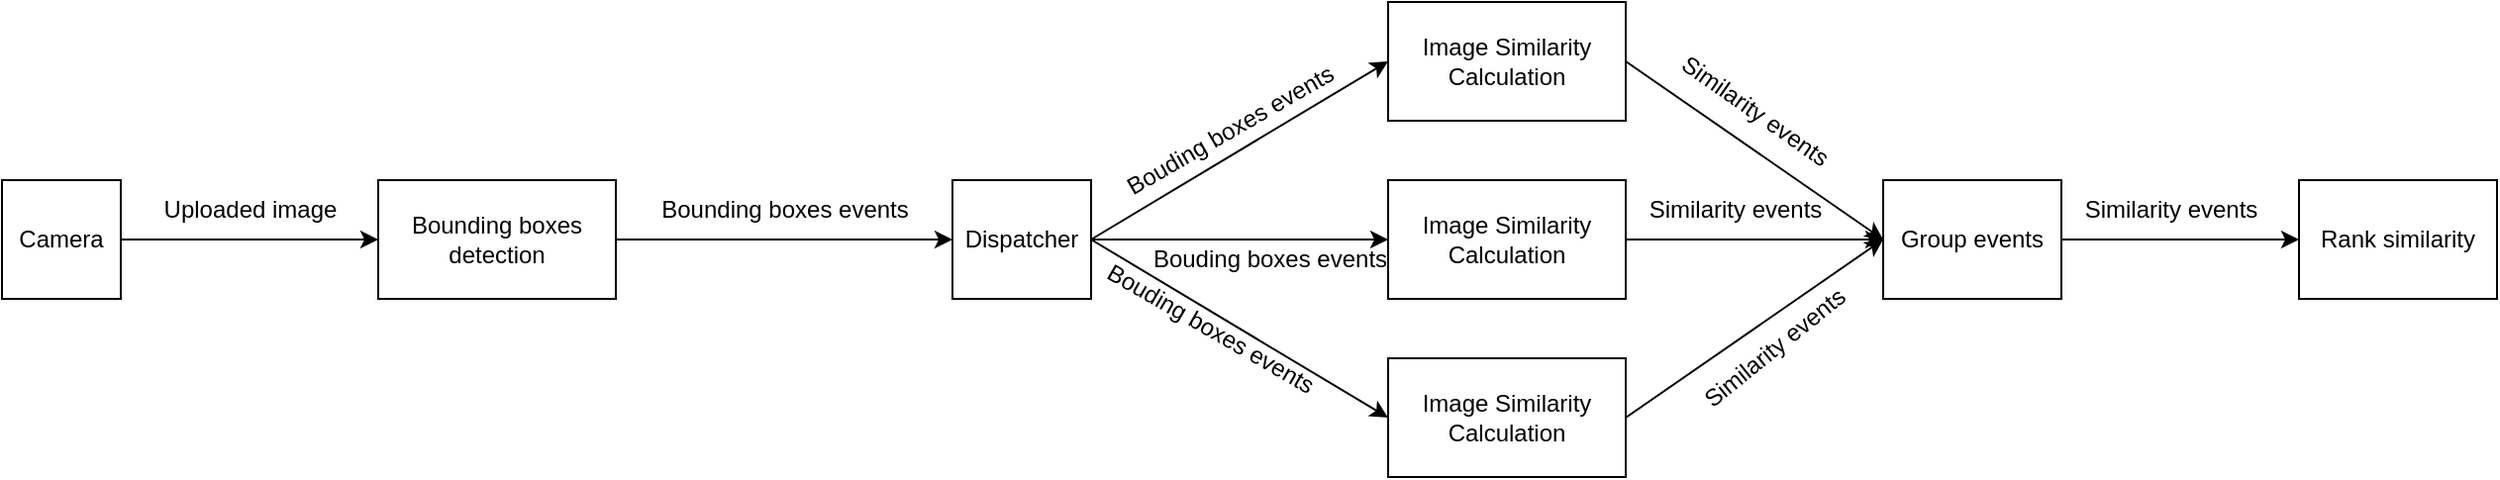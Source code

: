 <mxfile version="20.7.4" type="device"><diagram id="-tXnwsKfg29sS3W-IzMO" name="Page-1"><mxGraphModel dx="1036" dy="614" grid="1" gridSize="10" guides="1" tooltips="1" connect="1" arrows="1" fold="1" page="1" pageScale="1" pageWidth="850" pageHeight="1100" math="0" shadow="0"><root><mxCell id="0"/><mxCell id="1" parent="0"/><mxCell id="6Lo6Xgpvg67c35Zn6dGY-1" value="Camera" style="rounded=0;whiteSpace=wrap;html=1;" vertex="1" parent="1"><mxGeometry x="170" y="200" width="60" height="60" as="geometry"/></mxCell><mxCell id="6Lo6Xgpvg67c35Zn6dGY-6" style="edgeStyle=orthogonalEdgeStyle;rounded=0;orthogonalLoop=1;jettySize=auto;html=1;exitX=1;exitY=0.5;exitDx=0;exitDy=0;entryX=0;entryY=0.5;entryDx=0;entryDy=0;" edge="1" parent="1" source="6Lo6Xgpvg67c35Zn6dGY-2" target="6Lo6Xgpvg67c35Zn6dGY-5"><mxGeometry relative="1" as="geometry"/></mxCell><mxCell id="6Lo6Xgpvg67c35Zn6dGY-2" value="Bounding boxes detection" style="rounded=0;whiteSpace=wrap;html=1;" vertex="1" parent="1"><mxGeometry x="360" y="200" width="120" height="60" as="geometry"/></mxCell><mxCell id="6Lo6Xgpvg67c35Zn6dGY-3" value="" style="endArrow=classic;html=1;rounded=0;exitX=1;exitY=0.5;exitDx=0;exitDy=0;entryX=0;entryY=0.5;entryDx=0;entryDy=0;" edge="1" parent="1" source="6Lo6Xgpvg67c35Zn6dGY-1" target="6Lo6Xgpvg67c35Zn6dGY-2"><mxGeometry width="50" height="50" relative="1" as="geometry"><mxPoint x="200" y="340" as="sourcePoint"/><mxPoint x="250" y="290" as="targetPoint"/></mxGeometry></mxCell><mxCell id="6Lo6Xgpvg67c35Zn6dGY-4" value="Uploaded image" style="text;html=1;align=center;verticalAlign=middle;resizable=0;points=[];autosize=1;strokeColor=none;fillColor=none;" vertex="1" parent="1"><mxGeometry x="240" y="200" width="110" height="30" as="geometry"/></mxCell><mxCell id="6Lo6Xgpvg67c35Zn6dGY-11" style="rounded=0;orthogonalLoop=1;jettySize=auto;html=1;exitX=1;exitY=0.5;exitDx=0;exitDy=0;entryX=0;entryY=0.5;entryDx=0;entryDy=0;" edge="1" parent="1" source="6Lo6Xgpvg67c35Zn6dGY-5" target="6Lo6Xgpvg67c35Zn6dGY-8"><mxGeometry relative="1" as="geometry"/></mxCell><mxCell id="6Lo6Xgpvg67c35Zn6dGY-5" value="Dispatcher" style="rounded=0;whiteSpace=wrap;html=1;" vertex="1" parent="1"><mxGeometry x="650" y="200" width="70" height="60" as="geometry"/></mxCell><mxCell id="6Lo6Xgpvg67c35Zn6dGY-7" value="Bounding boxes events" style="text;html=1;align=center;verticalAlign=middle;resizable=0;points=[];autosize=1;strokeColor=none;fillColor=none;" vertex="1" parent="1"><mxGeometry x="490" y="200" width="150" height="30" as="geometry"/></mxCell><mxCell id="6Lo6Xgpvg67c35Zn6dGY-20" style="edgeStyle=none;rounded=0;orthogonalLoop=1;jettySize=auto;html=1;exitX=1;exitY=0.5;exitDx=0;exitDy=0;entryX=0;entryY=0.5;entryDx=0;entryDy=0;" edge="1" parent="1" source="6Lo6Xgpvg67c35Zn6dGY-8" target="6Lo6Xgpvg67c35Zn6dGY-17"><mxGeometry relative="1" as="geometry"/></mxCell><mxCell id="6Lo6Xgpvg67c35Zn6dGY-8" value="Image Similarity Calculation" style="rounded=0;whiteSpace=wrap;html=1;" vertex="1" parent="1"><mxGeometry x="870" y="110" width="120" height="60" as="geometry"/></mxCell><mxCell id="6Lo6Xgpvg67c35Zn6dGY-18" style="edgeStyle=none;rounded=0;orthogonalLoop=1;jettySize=auto;html=1;exitX=1;exitY=0.5;exitDx=0;exitDy=0;entryX=0;entryY=0.5;entryDx=0;entryDy=0;" edge="1" parent="1" source="6Lo6Xgpvg67c35Zn6dGY-9" target="6Lo6Xgpvg67c35Zn6dGY-17"><mxGeometry relative="1" as="geometry"/></mxCell><mxCell id="6Lo6Xgpvg67c35Zn6dGY-9" value="Image Similarity Calculation" style="rounded=0;whiteSpace=wrap;html=1;" vertex="1" parent="1"><mxGeometry x="870" y="200" width="120" height="60" as="geometry"/></mxCell><mxCell id="6Lo6Xgpvg67c35Zn6dGY-21" style="edgeStyle=none;rounded=0;orthogonalLoop=1;jettySize=auto;html=1;exitX=1;exitY=0.5;exitDx=0;exitDy=0;entryX=0;entryY=0.5;entryDx=0;entryDy=0;" edge="1" parent="1" source="6Lo6Xgpvg67c35Zn6dGY-10" target="6Lo6Xgpvg67c35Zn6dGY-17"><mxGeometry relative="1" as="geometry"/></mxCell><mxCell id="6Lo6Xgpvg67c35Zn6dGY-10" value="Image Similarity Calculation" style="rounded=0;whiteSpace=wrap;html=1;" vertex="1" parent="1"><mxGeometry x="870" y="290" width="120" height="60" as="geometry"/></mxCell><mxCell id="6Lo6Xgpvg67c35Zn6dGY-12" style="rounded=0;orthogonalLoop=1;jettySize=auto;html=1;exitX=1;exitY=0.5;exitDx=0;exitDy=0;entryX=0;entryY=0.5;entryDx=0;entryDy=0;" edge="1" parent="1" source="6Lo6Xgpvg67c35Zn6dGY-5" target="6Lo6Xgpvg67c35Zn6dGY-9"><mxGeometry relative="1" as="geometry"><mxPoint x="730" y="240" as="sourcePoint"/><mxPoint x="840" y="150" as="targetPoint"/></mxGeometry></mxCell><mxCell id="6Lo6Xgpvg67c35Zn6dGY-13" style="rounded=0;orthogonalLoop=1;jettySize=auto;html=1;exitX=1;exitY=0.5;exitDx=0;exitDy=0;entryX=0;entryY=0.5;entryDx=0;entryDy=0;" edge="1" parent="1" source="6Lo6Xgpvg67c35Zn6dGY-5" target="6Lo6Xgpvg67c35Zn6dGY-10"><mxGeometry relative="1" as="geometry"><mxPoint x="730" y="240" as="sourcePoint"/><mxPoint x="840" y="240" as="targetPoint"/></mxGeometry></mxCell><mxCell id="6Lo6Xgpvg67c35Zn6dGY-14" value="Bouding boxes events" style="text;html=1;align=center;verticalAlign=middle;resizable=0;points=[];autosize=1;strokeColor=none;fillColor=none;rotation=-30;" vertex="1" parent="1"><mxGeometry x="720" y="160" width="140" height="30" as="geometry"/></mxCell><mxCell id="6Lo6Xgpvg67c35Zn6dGY-15" value="Bouding boxes events" style="text;html=1;align=center;verticalAlign=middle;resizable=0;points=[];autosize=1;strokeColor=none;fillColor=none;rotation=0;" vertex="1" parent="1"><mxGeometry x="740" y="225" width="140" height="30" as="geometry"/></mxCell><mxCell id="6Lo6Xgpvg67c35Zn6dGY-16" value="Bouding boxes events" style="text;html=1;align=center;verticalAlign=middle;resizable=0;points=[];autosize=1;strokeColor=none;fillColor=none;rotation=30;" vertex="1" parent="1"><mxGeometry x="710" y="260" width="140" height="30" as="geometry"/></mxCell><mxCell id="6Lo6Xgpvg67c35Zn6dGY-25" style="edgeStyle=none;rounded=0;orthogonalLoop=1;jettySize=auto;html=1;exitX=1;exitY=0.5;exitDx=0;exitDy=0;entryX=0;entryY=0.5;entryDx=0;entryDy=0;" edge="1" parent="1" source="6Lo6Xgpvg67c35Zn6dGY-17" target="6Lo6Xgpvg67c35Zn6dGY-24"><mxGeometry relative="1" as="geometry"/></mxCell><mxCell id="6Lo6Xgpvg67c35Zn6dGY-17" value="Group events" style="rounded=0;whiteSpace=wrap;html=1;" vertex="1" parent="1"><mxGeometry x="1120" y="200" width="90" height="60" as="geometry"/></mxCell><mxCell id="6Lo6Xgpvg67c35Zn6dGY-19" value="Similarity events" style="text;html=1;align=center;verticalAlign=middle;resizable=0;points=[];autosize=1;strokeColor=none;fillColor=none;" vertex="1" parent="1"><mxGeometry x="990" y="200" width="110" height="30" as="geometry"/></mxCell><mxCell id="6Lo6Xgpvg67c35Zn6dGY-22" value="Similarity events" style="text;html=1;align=center;verticalAlign=middle;resizable=0;points=[];autosize=1;strokeColor=none;fillColor=none;rotation=35;" vertex="1" parent="1"><mxGeometry x="1000" y="150" width="110" height="30" as="geometry"/></mxCell><mxCell id="6Lo6Xgpvg67c35Zn6dGY-23" value="Similarity events" style="text;html=1;align=center;verticalAlign=middle;resizable=0;points=[];autosize=1;strokeColor=none;fillColor=none;rotation=-39;" vertex="1" parent="1"><mxGeometry x="1010" y="270" width="110" height="30" as="geometry"/></mxCell><mxCell id="6Lo6Xgpvg67c35Zn6dGY-24" value="Rank similarity" style="rounded=0;whiteSpace=wrap;html=1;" vertex="1" parent="1"><mxGeometry x="1330" y="200" width="100" height="60" as="geometry"/></mxCell><mxCell id="6Lo6Xgpvg67c35Zn6dGY-26" value="Similarity events" style="text;html=1;align=center;verticalAlign=middle;resizable=0;points=[];autosize=1;strokeColor=none;fillColor=none;" vertex="1" parent="1"><mxGeometry x="1210" y="200" width="110" height="30" as="geometry"/></mxCell></root></mxGraphModel></diagram></mxfile>